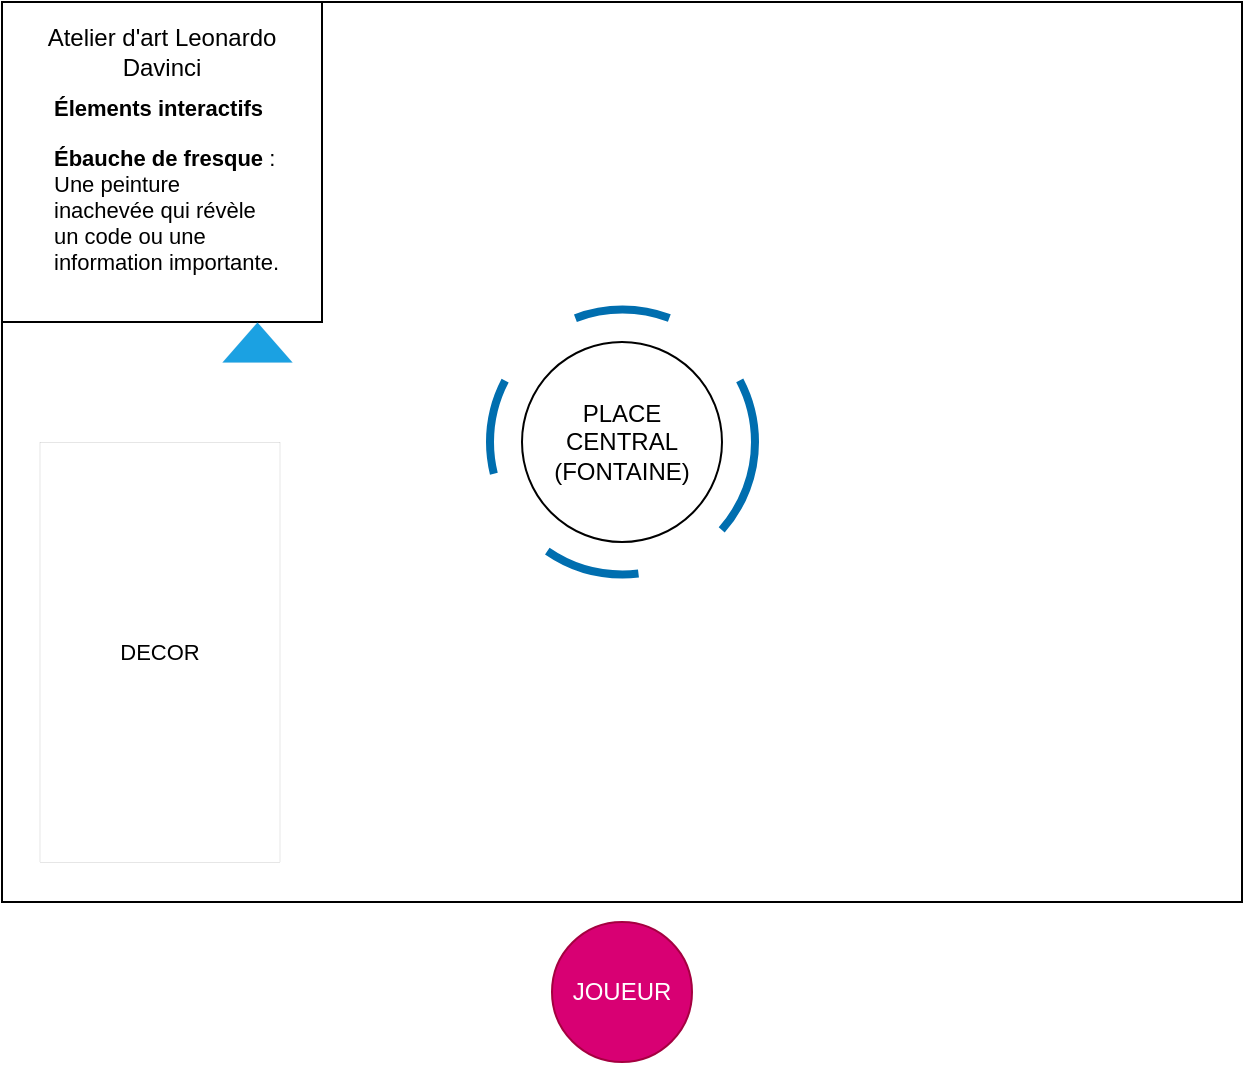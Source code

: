 <mxfile>
    <diagram id="ovxCPT6P1wTKiNHWO40U" name="Page-1">
        <mxGraphModel dx="800" dy="625" grid="1" gridSize="10" guides="1" tooltips="1" connect="1" arrows="1" fold="1" page="1" pageScale="1" pageWidth="850" pageHeight="1100" math="0" shadow="0">
            <root>
                <mxCell id="0"/>
                <mxCell id="1" parent="0"/>
                <mxCell id="2" value="" style="whiteSpace=wrap;html=1;" vertex="1" parent="1">
                    <mxGeometry x="115" y="200" width="620" height="450" as="geometry"/>
                </mxCell>
                <mxCell id="3" value="JOUEUR" style="ellipse;whiteSpace=wrap;html=1;aspect=fixed;fillColor=#d80073;fontColor=#ffffff;strokeColor=#A50040;" vertex="1" parent="1">
                    <mxGeometry x="390" y="660" width="70" height="70" as="geometry"/>
                </mxCell>
                <mxCell id="4" value="PLACE CENTRAL&lt;br&gt;(FONTAINE)" style="ellipse;whiteSpace=wrap;html=1;aspect=fixed;" vertex="1" parent="1">
                    <mxGeometry x="375" y="370" width="100" height="100" as="geometry"/>
                </mxCell>
                <mxCell id="5" value="" style="whiteSpace=wrap;html=1;aspect=fixed;" vertex="1" parent="1">
                    <mxGeometry x="115" y="200" width="160" height="160" as="geometry"/>
                </mxCell>
                <mxCell id="6" value="Atelier d'art Leonardo Davinci" style="text;html=1;strokeColor=none;fillColor=none;align=center;verticalAlign=middle;whiteSpace=wrap;rounded=0;" vertex="1" parent="1">
                    <mxGeometry x="125" y="210" width="140" height="30" as="geometry"/>
                </mxCell>
                <mxCell id="7" value="&lt;h1 style=&quot;font-size: 11px;&quot;&gt;&lt;font style=&quot;font-size: 11px;&quot;&gt;Élements interactifs&lt;/font&gt;&lt;/h1&gt;&lt;p style=&quot;font-size: 11px;&quot;&gt;&lt;font style=&quot;font-size: 11px;&quot;&gt;&lt;strong style=&quot;&quot;&gt;Ébauche de fresque&lt;/strong&gt; : Une peinture inachevée qui révèle un code ou une information importante.&lt;/font&gt;&lt;br&gt;&lt;/p&gt;" style="text;html=1;strokeColor=none;fillColor=none;spacing=5;spacingTop=-20;whiteSpace=wrap;overflow=hidden;rounded=0;strokeWidth=0;" vertex="1" parent="1">
                    <mxGeometry x="136.25" y="250" width="123.75" height="90" as="geometry"/>
                </mxCell>
                <mxCell id="8" value="DECOR" style="rounded=0;whiteSpace=wrap;html=1;strokeWidth=0;fontSize=11;" vertex="1" parent="1">
                    <mxGeometry x="133.75" y="420" width="120" height="210" as="geometry"/>
                </mxCell>
                <mxCell id="13" value="" style="shape=trapezoid;perimeter=trapezoidPerimeter;whiteSpace=wrap;html=1;fixedSize=1;strokeWidth=0;fontSize=11;fillColor=#1ba1e2;fontColor=#ffffff;strokeColor=#006EAF;" vertex="1" parent="1">
                    <mxGeometry x="225" y="360" width="35" height="20" as="geometry"/>
                </mxCell>
                <mxCell id="17" value="" style="ellipse;whiteSpace=wrap;html=1;aspect=fixed;strokeWidth=4;fontSize=11;fillColor=none;fontColor=#ffffff;strokeColor=#006EAF;dashed=1;dashPattern=12 12;" vertex="1" parent="1">
                    <mxGeometry x="359" y="353.75" width="132.5" height="132.5" as="geometry"/>
                </mxCell>
            </root>
        </mxGraphModel>
    </diagram>
</mxfile>